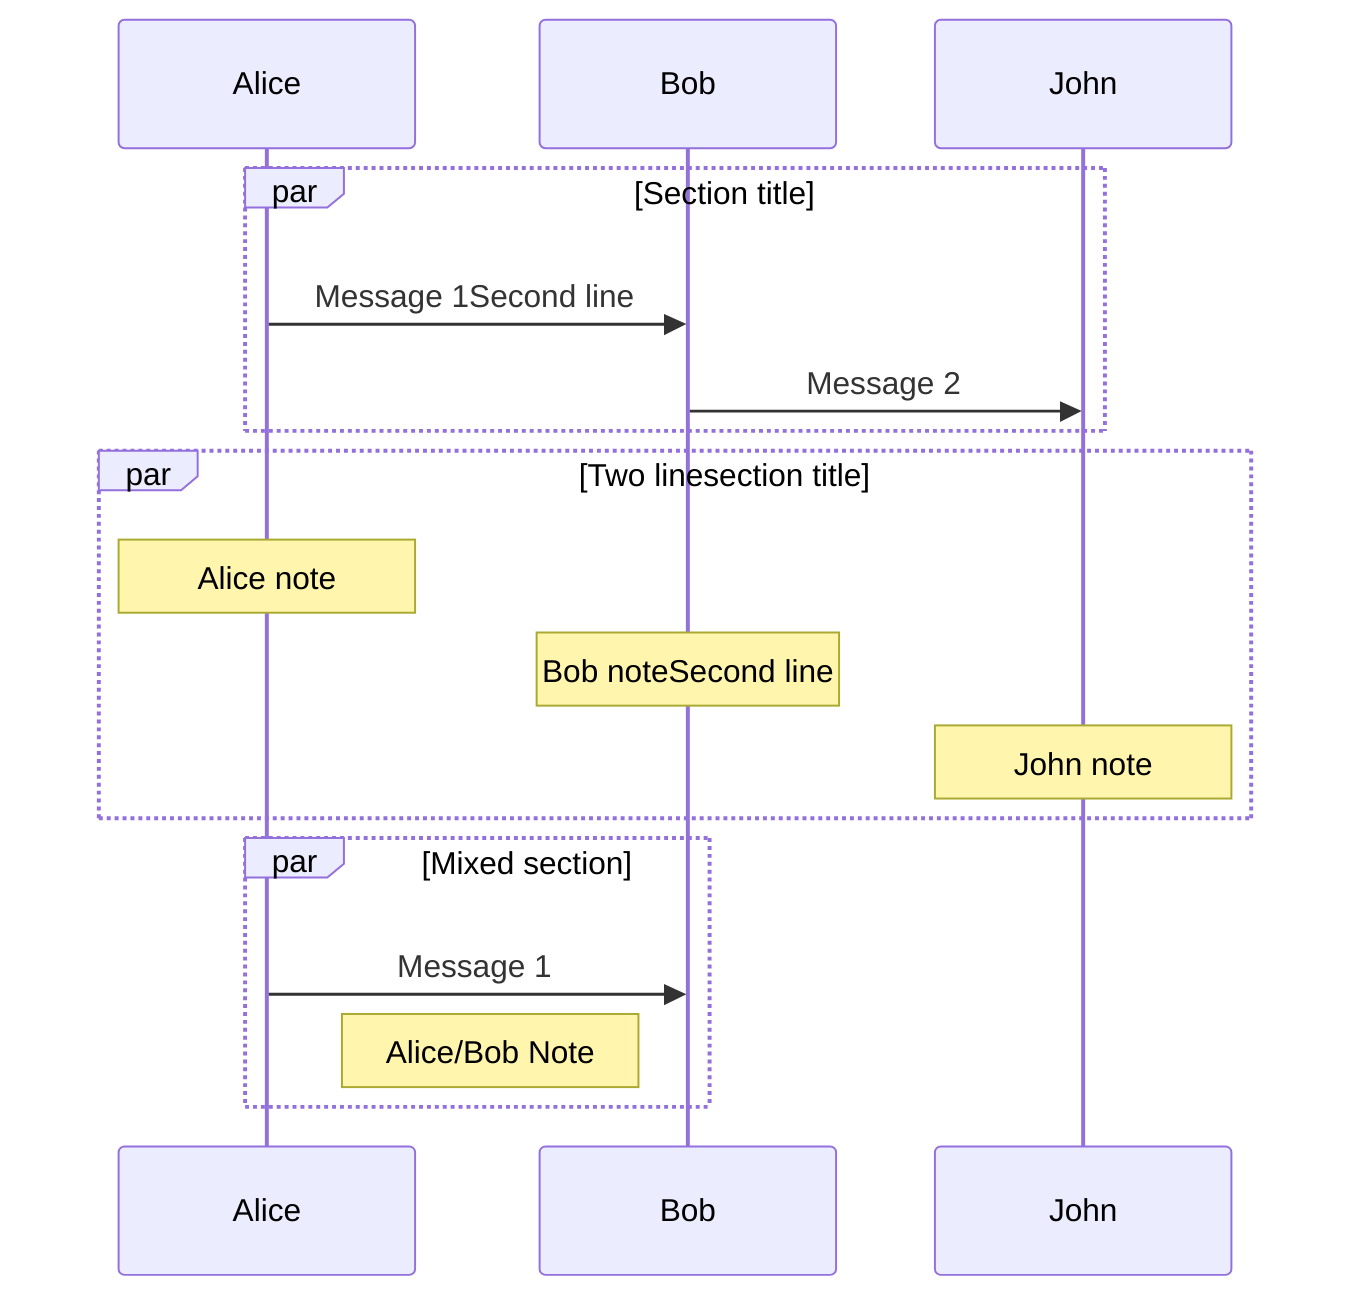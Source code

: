 sequenceDiagram
      participant Alice
      participant Bob
      participant John
      par_over Section title
        Alice ->> Bob: Message 1Second line
        Bob ->> John: Message 2
      end
      par_over Two linesection title
        Note over Alice: Alice note
        Note over Bob: Bob noteSecond line
        Note over John: John note
      end
      par_over Mixed section
        Alice ->> Bob: Message 1
        Note left of Bob: Alice/Bob Note
      end